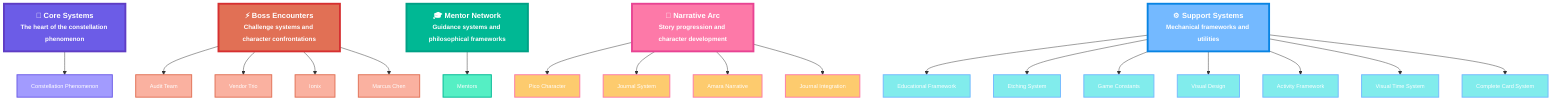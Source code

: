 graph TD
    %% 🚀 Rogue Resident System Hierarchy 🚀
    %% Beautiful priority-based organization! ✨

    core_header["🌟 Core Systems<br/><small>The heart of the constellation phenomenon</small>"]
    class core_header core-header
    constellation-phenomenon["Constellation Phenomenon"]
    core_header --> constellation-phenomenon
    class constellation-phenomenon core-item

    bosses_header["⚡ Boss Encounters<br/><small>Challenge systems and character confrontations</small>"]
    class bosses_header bosses-header
    audit-team["Audit Team"]
    bosses_header --> audit-team
    class audit-team bosses-item
    vendor-trio["Vendor Trio"]
    bosses_header --> vendor-trio
    class vendor-trio bosses-item
    ionix["Ionix"]
    bosses_header --> ionix
    class ionix bosses-item
    marcus-chen["Marcus Chen"]
    bosses_header --> marcus-chen
    class marcus-chen bosses-item

    mentors_header["🎓 Mentor Network<br/><small>Guidance systems and philosophical frameworks</small>"]
    class mentors_header mentors-header
    mentors["Mentors"]
    mentors_header --> mentors
    class mentors mentors-item

    narrative_header["📖 Narrative Arc<br/><small>Story progression and character development</small>"]
    class narrative_header narrative-header
    pico-character["Pico Character"]
    narrative_header --> pico-character
    class pico-character narrative-item
    journal-system["Journal System"]
    narrative_header --> journal-system
    class journal-system narrative-item
    amara-narrative["Amara Narrative"]
    narrative_header --> amara-narrative
    class amara-narrative narrative-item
    journal-integration["Journal Integration"]
    narrative_header --> journal-integration
    class journal-integration narrative-item

    systems_header["⚙️ Support Systems<br/><small>Mechanical frameworks and utilities</small>"]
    class systems_header systems-header
    educational-framework["Educational Framework"]
    systems_header --> educational-framework
    class educational-framework systems-item
    etching-system["Etching System"]
    systems_header --> etching-system
    class etching-system systems-item
    game-constants["Game Constants"]
    systems_header --> game-constants
    class game-constants systems-item
    visual-design["Visual Design"]
    systems_header --> visual-design
    class visual-design systems-item
    activity-framework["Activity Framework"]
    systems_header --> activity-framework
    class activity-framework systems-item
    visual-time-system["Visual Time System"]
    systems_header --> visual-time-system
    class visual-time-system systems-item
    complete-card-system["Complete Card System"]
    systems_header --> complete-card-system
    class complete-card-system systems-item

    %% 🎨 Hierarchy Styling Magic 🎨
    classDef core-header fill:#6c5ce7,stroke:#5f3dc4,stroke-width:4px,color:#fff,font-weight:bold,font-size:16px
    classDef core-item fill:#a29bfe,stroke:#6c5ce7,stroke-width:2px,color:#fff
    classDef bosses-header fill:#e17055,stroke:#d63031,stroke-width:4px,color:#fff,font-weight:bold,font-size:16px
    classDef bosses-item fill:#fab1a0,stroke:#e17055,stroke-width:2px,color:#fff
    classDef mentors-header fill:#00b894,stroke:#00a085,stroke-width:4px,color:#fff,font-weight:bold,font-size:16px
    classDef mentors-item fill:#55efc4,stroke:#00b894,stroke-width:2px,color:#fff
    classDef narrative-header fill:#fd79a8,stroke:#e84393,stroke-width:4px,color:#fff,font-weight:bold,font-size:16px
    classDef narrative-item fill:#fdcb6e,stroke:#fd79a8,stroke-width:2px,color:#fff
    classDef systems-header fill:#74b9ff,stroke:#0984e3,stroke-width:4px,color:#fff,font-weight:bold,font-size:16px
    classDef systems-item fill:#81ecec,stroke:#74b9ff,stroke-width:2px,color:#fff
    classDef default font-size:12px